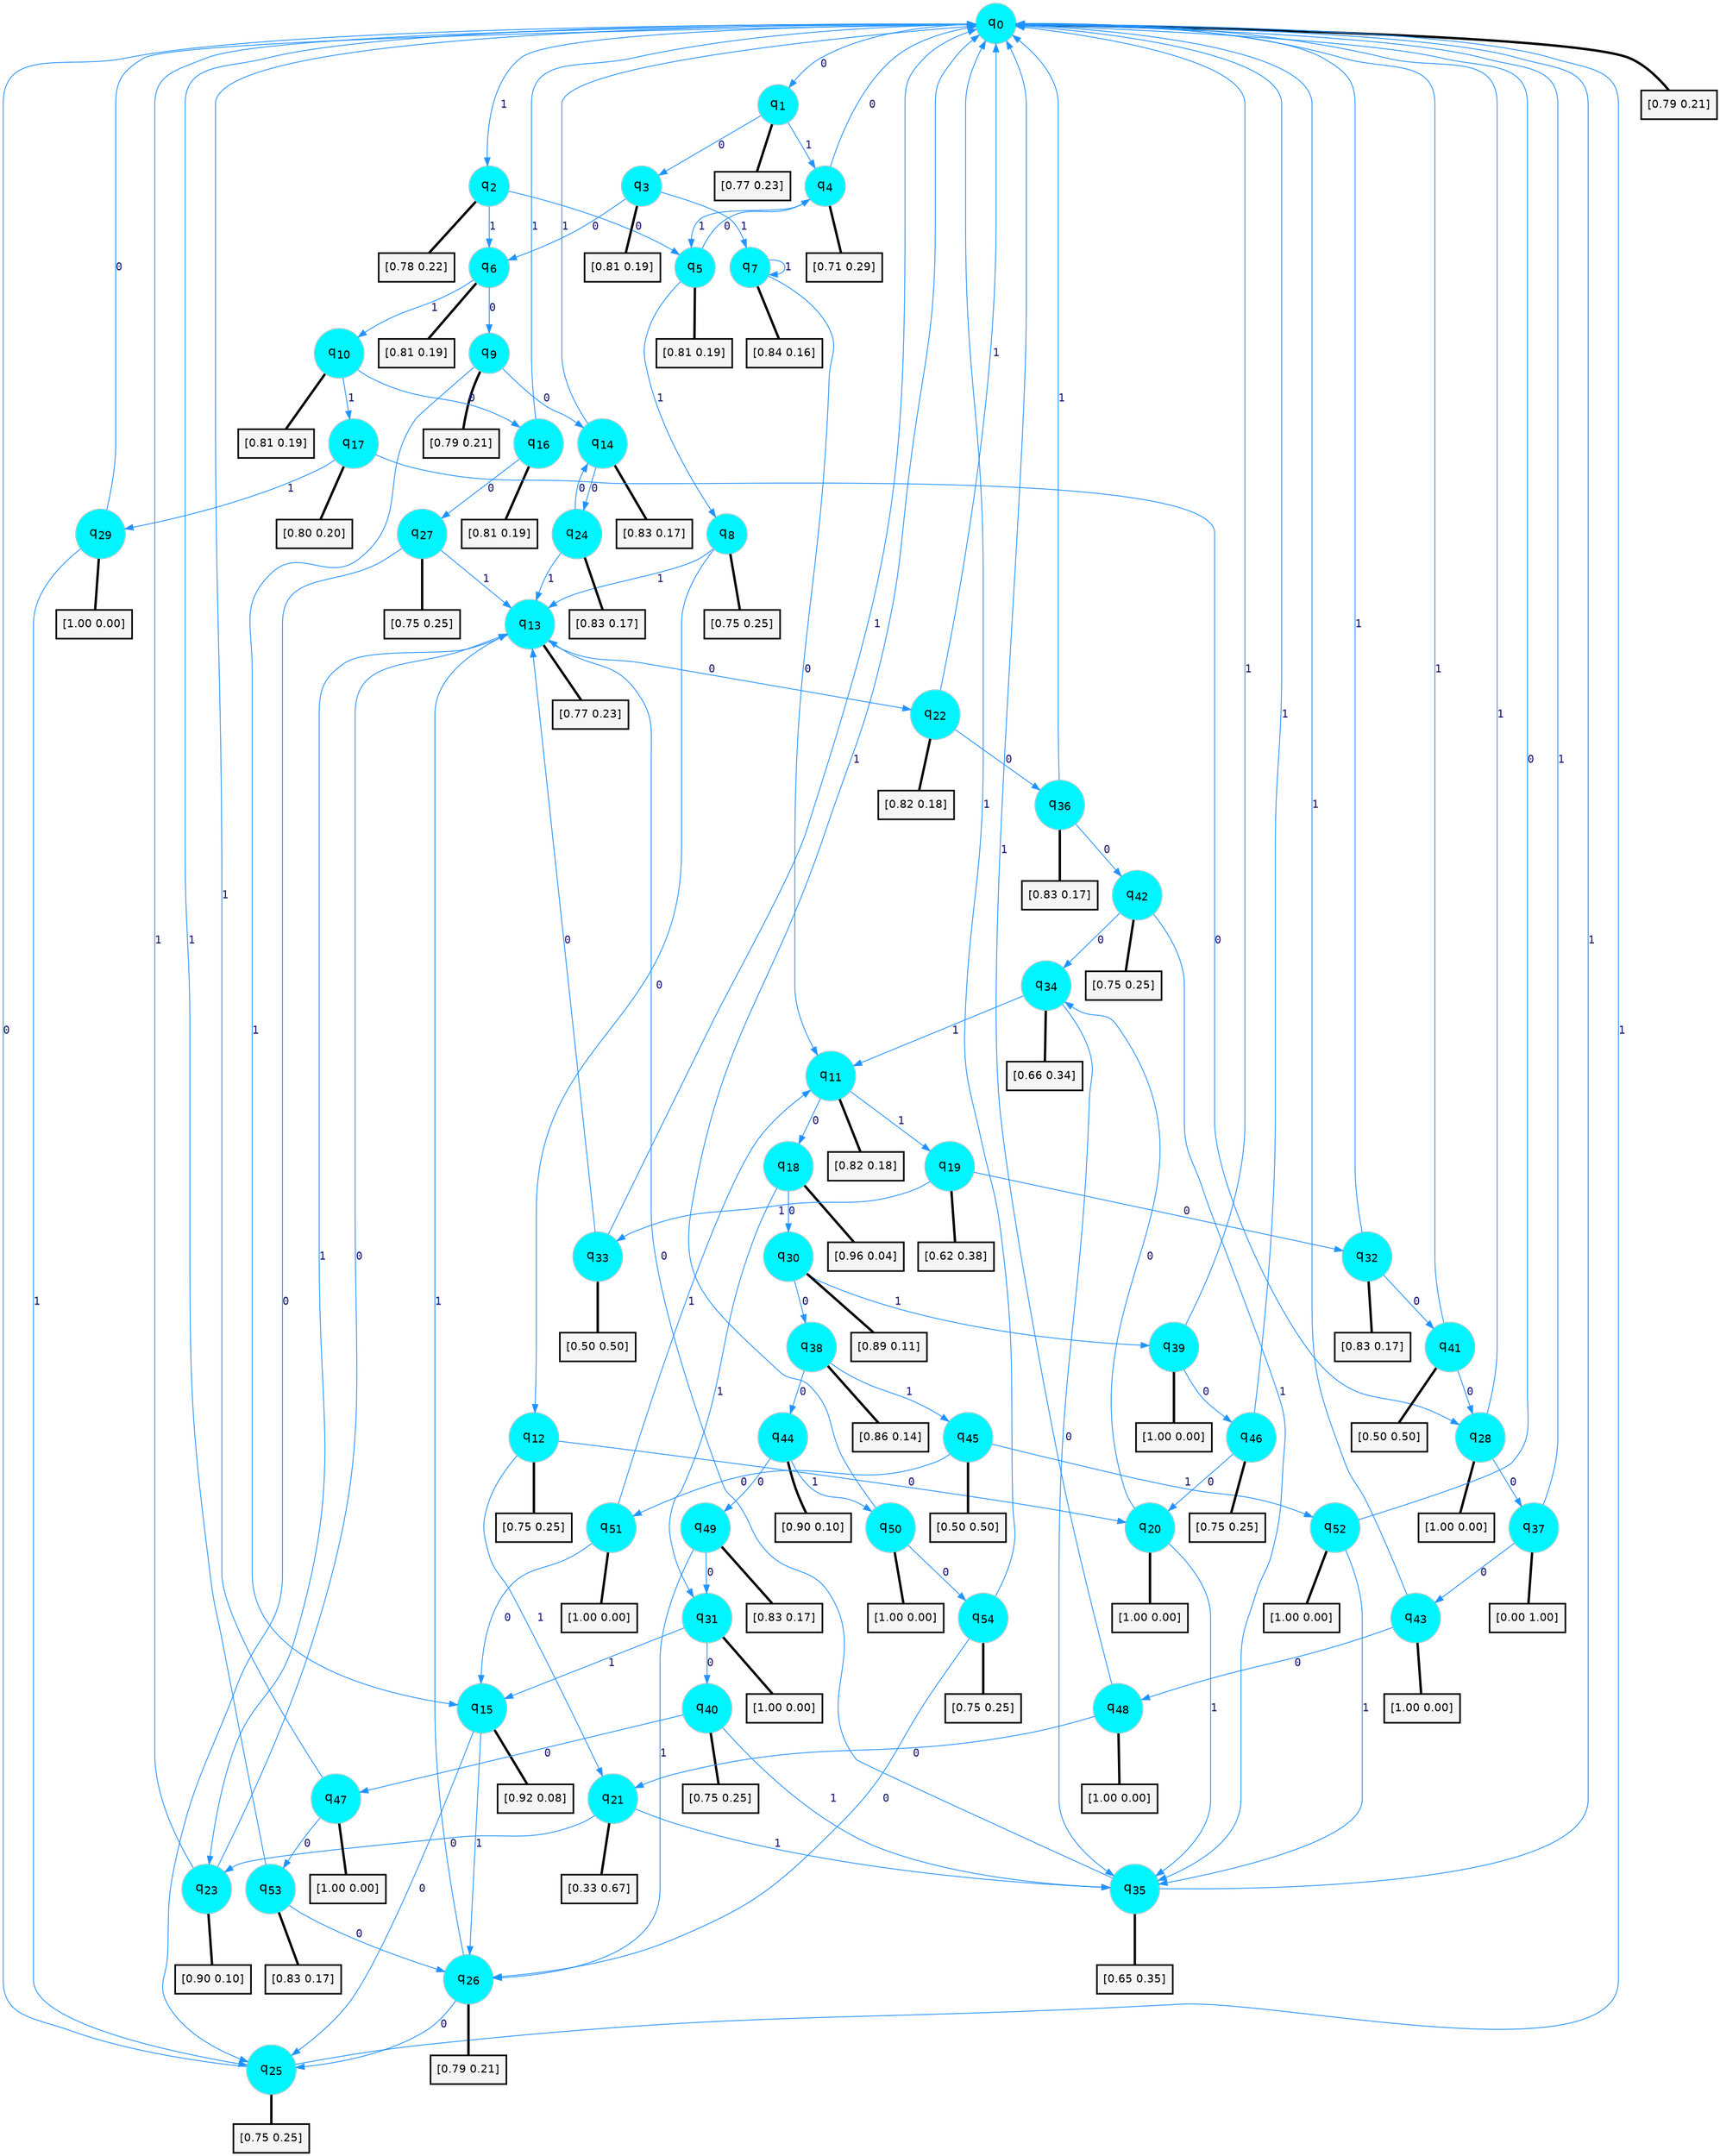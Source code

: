 digraph G {
graph [
bgcolor=transparent, dpi=300, rankdir=TD, size="40,25"];
node [
color=gray, fillcolor=turquoise1, fontcolor=black, fontname=Helvetica, fontsize=16, fontweight=bold, shape=circle, style=filled];
edge [
arrowsize=1, color=dodgerblue1, fontcolor=midnightblue, fontname=courier, fontweight=bold, penwidth=1, style=solid, weight=20];
0[label=<q<SUB>0</SUB>>];
1[label=<q<SUB>1</SUB>>];
2[label=<q<SUB>2</SUB>>];
3[label=<q<SUB>3</SUB>>];
4[label=<q<SUB>4</SUB>>];
5[label=<q<SUB>5</SUB>>];
6[label=<q<SUB>6</SUB>>];
7[label=<q<SUB>7</SUB>>];
8[label=<q<SUB>8</SUB>>];
9[label=<q<SUB>9</SUB>>];
10[label=<q<SUB>10</SUB>>];
11[label=<q<SUB>11</SUB>>];
12[label=<q<SUB>12</SUB>>];
13[label=<q<SUB>13</SUB>>];
14[label=<q<SUB>14</SUB>>];
15[label=<q<SUB>15</SUB>>];
16[label=<q<SUB>16</SUB>>];
17[label=<q<SUB>17</SUB>>];
18[label=<q<SUB>18</SUB>>];
19[label=<q<SUB>19</SUB>>];
20[label=<q<SUB>20</SUB>>];
21[label=<q<SUB>21</SUB>>];
22[label=<q<SUB>22</SUB>>];
23[label=<q<SUB>23</SUB>>];
24[label=<q<SUB>24</SUB>>];
25[label=<q<SUB>25</SUB>>];
26[label=<q<SUB>26</SUB>>];
27[label=<q<SUB>27</SUB>>];
28[label=<q<SUB>28</SUB>>];
29[label=<q<SUB>29</SUB>>];
30[label=<q<SUB>30</SUB>>];
31[label=<q<SUB>31</SUB>>];
32[label=<q<SUB>32</SUB>>];
33[label=<q<SUB>33</SUB>>];
34[label=<q<SUB>34</SUB>>];
35[label=<q<SUB>35</SUB>>];
36[label=<q<SUB>36</SUB>>];
37[label=<q<SUB>37</SUB>>];
38[label=<q<SUB>38</SUB>>];
39[label=<q<SUB>39</SUB>>];
40[label=<q<SUB>40</SUB>>];
41[label=<q<SUB>41</SUB>>];
42[label=<q<SUB>42</SUB>>];
43[label=<q<SUB>43</SUB>>];
44[label=<q<SUB>44</SUB>>];
45[label=<q<SUB>45</SUB>>];
46[label=<q<SUB>46</SUB>>];
47[label=<q<SUB>47</SUB>>];
48[label=<q<SUB>48</SUB>>];
49[label=<q<SUB>49</SUB>>];
50[label=<q<SUB>50</SUB>>];
51[label=<q<SUB>51</SUB>>];
52[label=<q<SUB>52</SUB>>];
53[label=<q<SUB>53</SUB>>];
54[label=<q<SUB>54</SUB>>];
55[label="[0.79 0.21]", shape=box,fontcolor=black, fontname=Helvetica, fontsize=14, penwidth=2, fillcolor=whitesmoke,color=black];
56[label="[0.77 0.23]", shape=box,fontcolor=black, fontname=Helvetica, fontsize=14, penwidth=2, fillcolor=whitesmoke,color=black];
57[label="[0.78 0.22]", shape=box,fontcolor=black, fontname=Helvetica, fontsize=14, penwidth=2, fillcolor=whitesmoke,color=black];
58[label="[0.81 0.19]", shape=box,fontcolor=black, fontname=Helvetica, fontsize=14, penwidth=2, fillcolor=whitesmoke,color=black];
59[label="[0.71 0.29]", shape=box,fontcolor=black, fontname=Helvetica, fontsize=14, penwidth=2, fillcolor=whitesmoke,color=black];
60[label="[0.81 0.19]", shape=box,fontcolor=black, fontname=Helvetica, fontsize=14, penwidth=2, fillcolor=whitesmoke,color=black];
61[label="[0.81 0.19]", shape=box,fontcolor=black, fontname=Helvetica, fontsize=14, penwidth=2, fillcolor=whitesmoke,color=black];
62[label="[0.84 0.16]", shape=box,fontcolor=black, fontname=Helvetica, fontsize=14, penwidth=2, fillcolor=whitesmoke,color=black];
63[label="[0.75 0.25]", shape=box,fontcolor=black, fontname=Helvetica, fontsize=14, penwidth=2, fillcolor=whitesmoke,color=black];
64[label="[0.79 0.21]", shape=box,fontcolor=black, fontname=Helvetica, fontsize=14, penwidth=2, fillcolor=whitesmoke,color=black];
65[label="[0.81 0.19]", shape=box,fontcolor=black, fontname=Helvetica, fontsize=14, penwidth=2, fillcolor=whitesmoke,color=black];
66[label="[0.82 0.18]", shape=box,fontcolor=black, fontname=Helvetica, fontsize=14, penwidth=2, fillcolor=whitesmoke,color=black];
67[label="[0.75 0.25]", shape=box,fontcolor=black, fontname=Helvetica, fontsize=14, penwidth=2, fillcolor=whitesmoke,color=black];
68[label="[0.77 0.23]", shape=box,fontcolor=black, fontname=Helvetica, fontsize=14, penwidth=2, fillcolor=whitesmoke,color=black];
69[label="[0.83 0.17]", shape=box,fontcolor=black, fontname=Helvetica, fontsize=14, penwidth=2, fillcolor=whitesmoke,color=black];
70[label="[0.92 0.08]", shape=box,fontcolor=black, fontname=Helvetica, fontsize=14, penwidth=2, fillcolor=whitesmoke,color=black];
71[label="[0.81 0.19]", shape=box,fontcolor=black, fontname=Helvetica, fontsize=14, penwidth=2, fillcolor=whitesmoke,color=black];
72[label="[0.80 0.20]", shape=box,fontcolor=black, fontname=Helvetica, fontsize=14, penwidth=2, fillcolor=whitesmoke,color=black];
73[label="[0.96 0.04]", shape=box,fontcolor=black, fontname=Helvetica, fontsize=14, penwidth=2, fillcolor=whitesmoke,color=black];
74[label="[0.62 0.38]", shape=box,fontcolor=black, fontname=Helvetica, fontsize=14, penwidth=2, fillcolor=whitesmoke,color=black];
75[label="[1.00 0.00]", shape=box,fontcolor=black, fontname=Helvetica, fontsize=14, penwidth=2, fillcolor=whitesmoke,color=black];
76[label="[0.33 0.67]", shape=box,fontcolor=black, fontname=Helvetica, fontsize=14, penwidth=2, fillcolor=whitesmoke,color=black];
77[label="[0.82 0.18]", shape=box,fontcolor=black, fontname=Helvetica, fontsize=14, penwidth=2, fillcolor=whitesmoke,color=black];
78[label="[0.90 0.10]", shape=box,fontcolor=black, fontname=Helvetica, fontsize=14, penwidth=2, fillcolor=whitesmoke,color=black];
79[label="[0.83 0.17]", shape=box,fontcolor=black, fontname=Helvetica, fontsize=14, penwidth=2, fillcolor=whitesmoke,color=black];
80[label="[0.75 0.25]", shape=box,fontcolor=black, fontname=Helvetica, fontsize=14, penwidth=2, fillcolor=whitesmoke,color=black];
81[label="[0.79 0.21]", shape=box,fontcolor=black, fontname=Helvetica, fontsize=14, penwidth=2, fillcolor=whitesmoke,color=black];
82[label="[0.75 0.25]", shape=box,fontcolor=black, fontname=Helvetica, fontsize=14, penwidth=2, fillcolor=whitesmoke,color=black];
83[label="[1.00 0.00]", shape=box,fontcolor=black, fontname=Helvetica, fontsize=14, penwidth=2, fillcolor=whitesmoke,color=black];
84[label="[1.00 0.00]", shape=box,fontcolor=black, fontname=Helvetica, fontsize=14, penwidth=2, fillcolor=whitesmoke,color=black];
85[label="[0.89 0.11]", shape=box,fontcolor=black, fontname=Helvetica, fontsize=14, penwidth=2, fillcolor=whitesmoke,color=black];
86[label="[1.00 0.00]", shape=box,fontcolor=black, fontname=Helvetica, fontsize=14, penwidth=2, fillcolor=whitesmoke,color=black];
87[label="[0.83 0.17]", shape=box,fontcolor=black, fontname=Helvetica, fontsize=14, penwidth=2, fillcolor=whitesmoke,color=black];
88[label="[0.50 0.50]", shape=box,fontcolor=black, fontname=Helvetica, fontsize=14, penwidth=2, fillcolor=whitesmoke,color=black];
89[label="[0.66 0.34]", shape=box,fontcolor=black, fontname=Helvetica, fontsize=14, penwidth=2, fillcolor=whitesmoke,color=black];
90[label="[0.65 0.35]", shape=box,fontcolor=black, fontname=Helvetica, fontsize=14, penwidth=2, fillcolor=whitesmoke,color=black];
91[label="[0.83 0.17]", shape=box,fontcolor=black, fontname=Helvetica, fontsize=14, penwidth=2, fillcolor=whitesmoke,color=black];
92[label="[0.00 1.00]", shape=box,fontcolor=black, fontname=Helvetica, fontsize=14, penwidth=2, fillcolor=whitesmoke,color=black];
93[label="[0.86 0.14]", shape=box,fontcolor=black, fontname=Helvetica, fontsize=14, penwidth=2, fillcolor=whitesmoke,color=black];
94[label="[1.00 0.00]", shape=box,fontcolor=black, fontname=Helvetica, fontsize=14, penwidth=2, fillcolor=whitesmoke,color=black];
95[label="[0.75 0.25]", shape=box,fontcolor=black, fontname=Helvetica, fontsize=14, penwidth=2, fillcolor=whitesmoke,color=black];
96[label="[0.50 0.50]", shape=box,fontcolor=black, fontname=Helvetica, fontsize=14, penwidth=2, fillcolor=whitesmoke,color=black];
97[label="[0.75 0.25]", shape=box,fontcolor=black, fontname=Helvetica, fontsize=14, penwidth=2, fillcolor=whitesmoke,color=black];
98[label="[1.00 0.00]", shape=box,fontcolor=black, fontname=Helvetica, fontsize=14, penwidth=2, fillcolor=whitesmoke,color=black];
99[label="[0.90 0.10]", shape=box,fontcolor=black, fontname=Helvetica, fontsize=14, penwidth=2, fillcolor=whitesmoke,color=black];
100[label="[0.50 0.50]", shape=box,fontcolor=black, fontname=Helvetica, fontsize=14, penwidth=2, fillcolor=whitesmoke,color=black];
101[label="[0.75 0.25]", shape=box,fontcolor=black, fontname=Helvetica, fontsize=14, penwidth=2, fillcolor=whitesmoke,color=black];
102[label="[1.00 0.00]", shape=box,fontcolor=black, fontname=Helvetica, fontsize=14, penwidth=2, fillcolor=whitesmoke,color=black];
103[label="[1.00 0.00]", shape=box,fontcolor=black, fontname=Helvetica, fontsize=14, penwidth=2, fillcolor=whitesmoke,color=black];
104[label="[0.83 0.17]", shape=box,fontcolor=black, fontname=Helvetica, fontsize=14, penwidth=2, fillcolor=whitesmoke,color=black];
105[label="[1.00 0.00]", shape=box,fontcolor=black, fontname=Helvetica, fontsize=14, penwidth=2, fillcolor=whitesmoke,color=black];
106[label="[1.00 0.00]", shape=box,fontcolor=black, fontname=Helvetica, fontsize=14, penwidth=2, fillcolor=whitesmoke,color=black];
107[label="[1.00 0.00]", shape=box,fontcolor=black, fontname=Helvetica, fontsize=14, penwidth=2, fillcolor=whitesmoke,color=black];
108[label="[0.83 0.17]", shape=box,fontcolor=black, fontname=Helvetica, fontsize=14, penwidth=2, fillcolor=whitesmoke,color=black];
109[label="[0.75 0.25]", shape=box,fontcolor=black, fontname=Helvetica, fontsize=14, penwidth=2, fillcolor=whitesmoke,color=black];
0->1 [label=0];
0->2 [label=1];
0->55 [arrowhead=none, penwidth=3,color=black];
1->3 [label=0];
1->4 [label=1];
1->56 [arrowhead=none, penwidth=3,color=black];
2->5 [label=0];
2->6 [label=1];
2->57 [arrowhead=none, penwidth=3,color=black];
3->6 [label=0];
3->7 [label=1];
3->58 [arrowhead=none, penwidth=3,color=black];
4->0 [label=0];
4->5 [label=1];
4->59 [arrowhead=none, penwidth=3,color=black];
5->4 [label=0];
5->8 [label=1];
5->60 [arrowhead=none, penwidth=3,color=black];
6->9 [label=0];
6->10 [label=1];
6->61 [arrowhead=none, penwidth=3,color=black];
7->11 [label=0];
7->7 [label=1];
7->62 [arrowhead=none, penwidth=3,color=black];
8->12 [label=0];
8->13 [label=1];
8->63 [arrowhead=none, penwidth=3,color=black];
9->14 [label=0];
9->15 [label=1];
9->64 [arrowhead=none, penwidth=3,color=black];
10->16 [label=0];
10->17 [label=1];
10->65 [arrowhead=none, penwidth=3,color=black];
11->18 [label=0];
11->19 [label=1];
11->66 [arrowhead=none, penwidth=3,color=black];
12->20 [label=0];
12->21 [label=1];
12->67 [arrowhead=none, penwidth=3,color=black];
13->22 [label=0];
13->23 [label=1];
13->68 [arrowhead=none, penwidth=3,color=black];
14->24 [label=0];
14->0 [label=1];
14->69 [arrowhead=none, penwidth=3,color=black];
15->25 [label=0];
15->26 [label=1];
15->70 [arrowhead=none, penwidth=3,color=black];
16->27 [label=0];
16->0 [label=1];
16->71 [arrowhead=none, penwidth=3,color=black];
17->28 [label=0];
17->29 [label=1];
17->72 [arrowhead=none, penwidth=3,color=black];
18->30 [label=0];
18->31 [label=1];
18->73 [arrowhead=none, penwidth=3,color=black];
19->32 [label=0];
19->33 [label=1];
19->74 [arrowhead=none, penwidth=3,color=black];
20->34 [label=0];
20->35 [label=1];
20->75 [arrowhead=none, penwidth=3,color=black];
21->23 [label=0];
21->35 [label=1];
21->76 [arrowhead=none, penwidth=3,color=black];
22->36 [label=0];
22->0 [label=1];
22->77 [arrowhead=none, penwidth=3,color=black];
23->13 [label=0];
23->0 [label=1];
23->78 [arrowhead=none, penwidth=3,color=black];
24->14 [label=0];
24->13 [label=1];
24->79 [arrowhead=none, penwidth=3,color=black];
25->0 [label=0];
25->0 [label=1];
25->80 [arrowhead=none, penwidth=3,color=black];
26->25 [label=0];
26->13 [label=1];
26->81 [arrowhead=none, penwidth=3,color=black];
27->25 [label=0];
27->13 [label=1];
27->82 [arrowhead=none, penwidth=3,color=black];
28->37 [label=0];
28->0 [label=1];
28->83 [arrowhead=none, penwidth=3,color=black];
29->0 [label=0];
29->25 [label=1];
29->84 [arrowhead=none, penwidth=3,color=black];
30->38 [label=0];
30->39 [label=1];
30->85 [arrowhead=none, penwidth=3,color=black];
31->40 [label=0];
31->15 [label=1];
31->86 [arrowhead=none, penwidth=3,color=black];
32->41 [label=0];
32->0 [label=1];
32->87 [arrowhead=none, penwidth=3,color=black];
33->13 [label=0];
33->0 [label=1];
33->88 [arrowhead=none, penwidth=3,color=black];
34->35 [label=0];
34->11 [label=1];
34->89 [arrowhead=none, penwidth=3,color=black];
35->13 [label=0];
35->0 [label=1];
35->90 [arrowhead=none, penwidth=3,color=black];
36->42 [label=0];
36->0 [label=1];
36->91 [arrowhead=none, penwidth=3,color=black];
37->43 [label=0];
37->0 [label=1];
37->92 [arrowhead=none, penwidth=3,color=black];
38->44 [label=0];
38->45 [label=1];
38->93 [arrowhead=none, penwidth=3,color=black];
39->46 [label=0];
39->0 [label=1];
39->94 [arrowhead=none, penwidth=3,color=black];
40->47 [label=0];
40->35 [label=1];
40->95 [arrowhead=none, penwidth=3,color=black];
41->28 [label=0];
41->0 [label=1];
41->96 [arrowhead=none, penwidth=3,color=black];
42->34 [label=0];
42->35 [label=1];
42->97 [arrowhead=none, penwidth=3,color=black];
43->48 [label=0];
43->0 [label=1];
43->98 [arrowhead=none, penwidth=3,color=black];
44->49 [label=0];
44->50 [label=1];
44->99 [arrowhead=none, penwidth=3,color=black];
45->51 [label=0];
45->52 [label=1];
45->100 [arrowhead=none, penwidth=3,color=black];
46->20 [label=0];
46->0 [label=1];
46->101 [arrowhead=none, penwidth=3,color=black];
47->53 [label=0];
47->0 [label=1];
47->102 [arrowhead=none, penwidth=3,color=black];
48->21 [label=0];
48->0 [label=1];
48->103 [arrowhead=none, penwidth=3,color=black];
49->31 [label=0];
49->26 [label=1];
49->104 [arrowhead=none, penwidth=3,color=black];
50->54 [label=0];
50->0 [label=1];
50->105 [arrowhead=none, penwidth=3,color=black];
51->15 [label=0];
51->11 [label=1];
51->106 [arrowhead=none, penwidth=3,color=black];
52->0 [label=0];
52->35 [label=1];
52->107 [arrowhead=none, penwidth=3,color=black];
53->26 [label=0];
53->0 [label=1];
53->108 [arrowhead=none, penwidth=3,color=black];
54->26 [label=0];
54->0 [label=1];
54->109 [arrowhead=none, penwidth=3,color=black];
}

